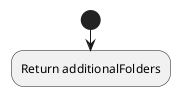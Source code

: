 @startuml
'https://plantuml.com/activity-diagram-beta

start
    :Return additionalFolders;

@enduml
